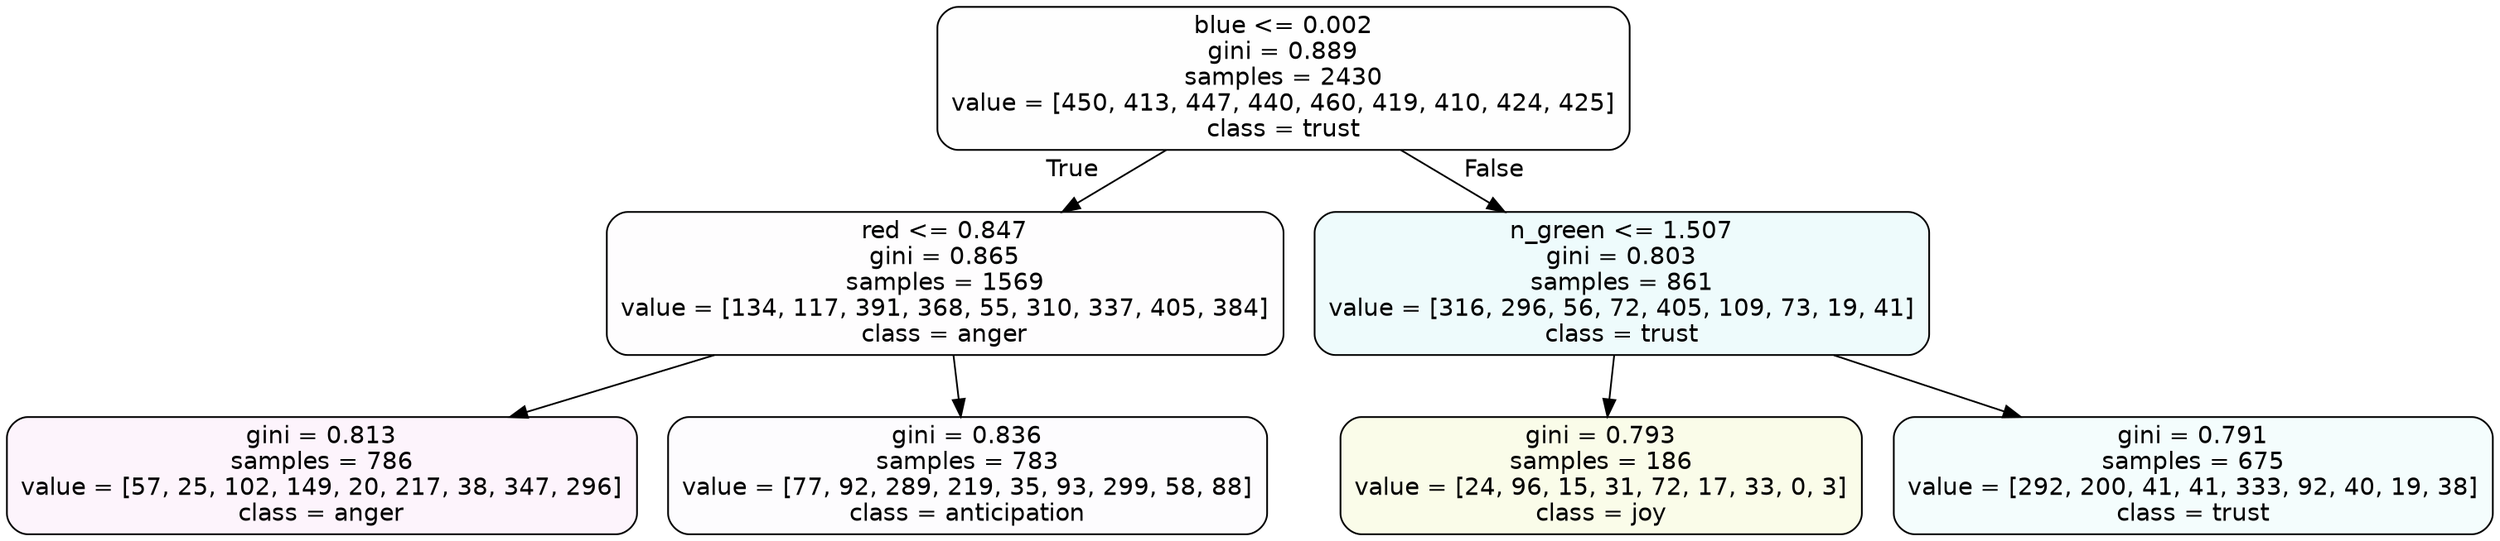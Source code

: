 digraph Tree {
node [shape=box, style="filled, rounded", color="black", fontname=helvetica] ;
edge [fontname=helvetica] ;
0 [label="blue <= 0.002\ngini = 0.889\nsamples = 2430\nvalue = [450, 413, 447, 440, 460, 419, 410, 424, 425]\nclass = trust", fillcolor="#39d7e501"] ;
1 [label="red <= 0.847\ngini = 0.865\nsamples = 1569\nvalue = [134, 117, 391, 368, 55, 310, 337, 405, 384]\nclass = anger", fillcolor="#e539d702"] ;
0 -> 1 [labeldistance=2.5, labelangle=45, headlabel="True"] ;
2 [label="gini = 0.813\nsamples = 786\nvalue = [57, 25, 102, 149, 20, 217, 38, 347, 296]\nclass = anger", fillcolor="#e539d70e"] ;
1 -> 2 ;
3 [label="gini = 0.836\nsamples = 783\nvalue = [77, 92, 289, 219, 35, 93, 299, 58, 88]\nclass = anticipation", fillcolor="#8139e503"] ;
1 -> 3 ;
4 [label="n_green <= 1.507\ngini = 0.803\nsamples = 861\nvalue = [316, 296, 56, 72, 405, 109, 73, 19, 41]\nclass = trust", fillcolor="#39d7e515"] ;
0 -> 4 [labeldistance=2.5, labelangle=-45, headlabel="False"] ;
5 [label="gini = 0.793\nsamples = 186\nvalue = [24, 96, 15, 31, 72, 17, 33, 0, 3]\nclass = joy", fillcolor="#d7e5391c"] ;
4 -> 5 ;
6 [label="gini = 0.791\nsamples = 675\nvalue = [292, 200, 41, 41, 333, 92, 40, 19, 38]\nclass = trust", fillcolor="#39d7e50d"] ;
4 -> 6 ;
}